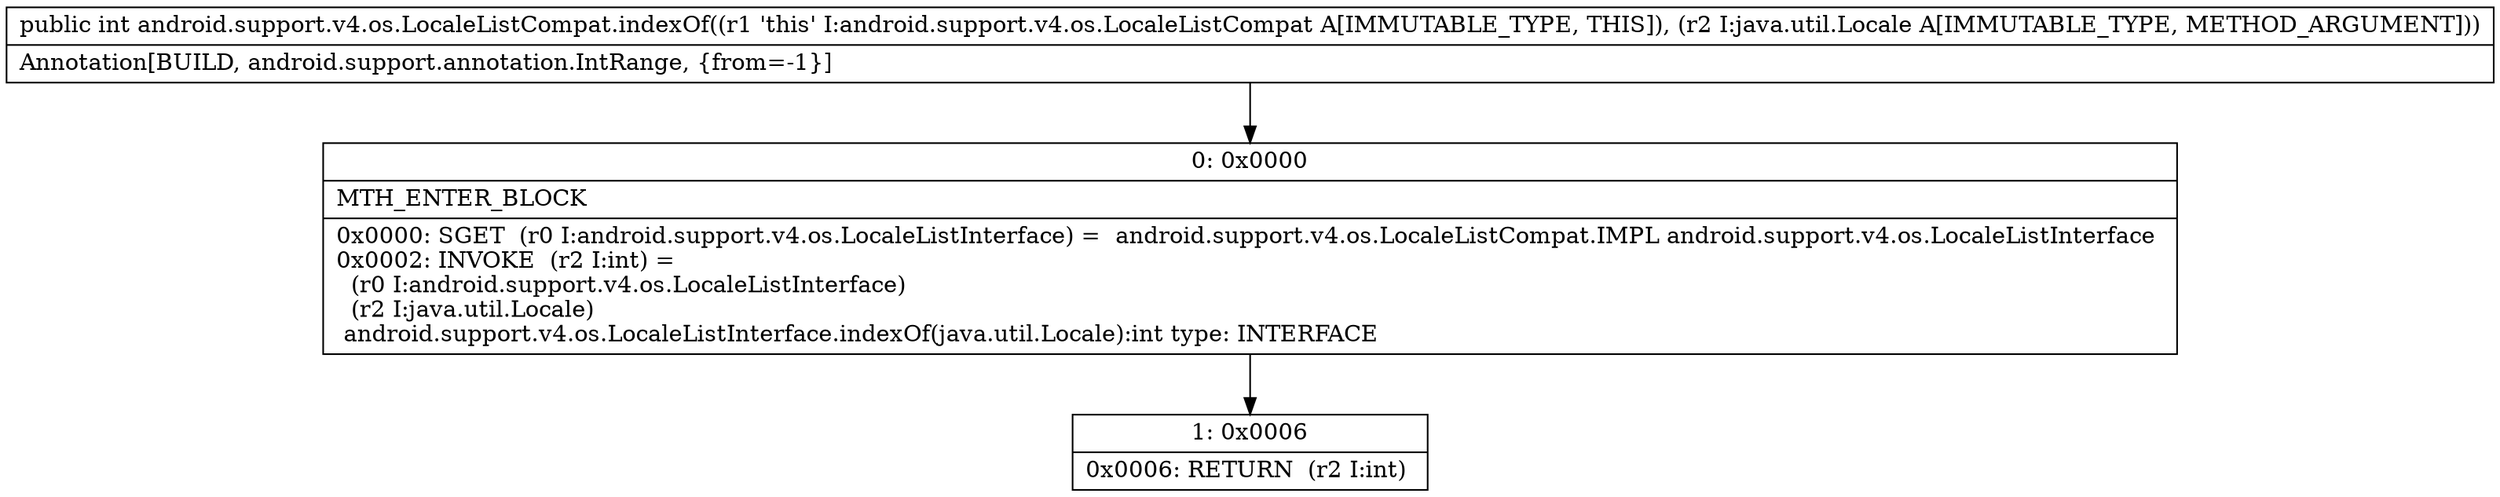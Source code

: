 digraph "CFG forandroid.support.v4.os.LocaleListCompat.indexOf(Ljava\/util\/Locale;)I" {
Node_0 [shape=record,label="{0\:\ 0x0000|MTH_ENTER_BLOCK\l|0x0000: SGET  (r0 I:android.support.v4.os.LocaleListInterface) =  android.support.v4.os.LocaleListCompat.IMPL android.support.v4.os.LocaleListInterface \l0x0002: INVOKE  (r2 I:int) = \l  (r0 I:android.support.v4.os.LocaleListInterface)\l  (r2 I:java.util.Locale)\l android.support.v4.os.LocaleListInterface.indexOf(java.util.Locale):int type: INTERFACE \l}"];
Node_1 [shape=record,label="{1\:\ 0x0006|0x0006: RETURN  (r2 I:int) \l}"];
MethodNode[shape=record,label="{public int android.support.v4.os.LocaleListCompat.indexOf((r1 'this' I:android.support.v4.os.LocaleListCompat A[IMMUTABLE_TYPE, THIS]), (r2 I:java.util.Locale A[IMMUTABLE_TYPE, METHOD_ARGUMENT]))  | Annotation[BUILD, android.support.annotation.IntRange, \{from=\-1\}]\l}"];
MethodNode -> Node_0;
Node_0 -> Node_1;
}

